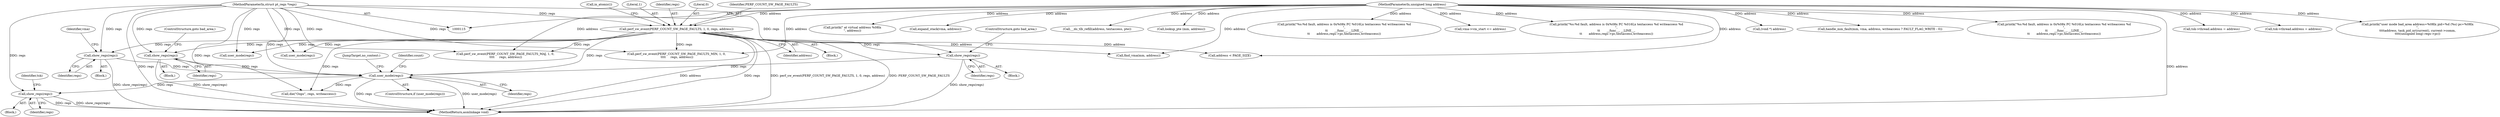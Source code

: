 digraph "0_linux_a8b0ca17b80e92faab46ee7179ba9e99ccb61233_30@pointer" {
"1000378" [label="(Call,show_regs(regs))"];
"1000350" [label="(Call,user_mode(regs))"];
"1000227" [label="(Call,show_regs(regs))"];
"1000136" [label="(Call,perf_sw_event(PERF_COUNT_SW_PAGE_FAULTS, 1, 0, regs, address))"];
"1000116" [label="(MethodParameterIn,struct pt_regs *regs)"];
"1000119" [label="(MethodParameterIn,unsigned long address)"];
"1000205" [label="(Call,show_regs(regs))"];
"1000174" [label="(Call,show_regs(regs))"];
"1000423" [label="(JumpTarget,no_context:)"];
"1000217" [label="(Call,printk(\"%s:%d fault, address is 0x%08x PC %016Lx textaccess %d writeaccess %d\n\",\n\t\t       __func__, __LINE__,\n\t\t       address,regs->pc,textaccess,writeaccess))"];
"1000119" [label="(MethodParameterIn,unsigned long address)"];
"1000507" [label="(MethodReturn,asmlinkage void)"];
"1000382" [label="(Identifier,tsk)"];
"1000138" [label="(Literal,1)"];
"1000116" [label="(MethodParameterIn,struct pt_regs *regs)"];
"1000302" [label="(Call,perf_sw_event(PERF_COUNT_SW_PAGE_FAULTS_MAJ, 1, 0,\n \t\t\t\t     regs, address))"];
"1000478" [label="(Call,tsk->thread.address = address)"];
"1000161" [label="(Block,)"];
"1000378" [label="(Call,show_regs(regs))"];
"1000386" [label="(Call,tsk->thread.address = address)"];
"1000365" [label="(Call,printk(\"user mode bad_area address=%08lx pid=%d (%s) pc=%08lx\n\",\n\t\t\t\taddress, task_pid_nr(current), current->comm,\n\t\t\t\t(unsigned long) regs->pc))"];
"1000175" [label="(Identifier,regs)"];
"1000155" [label="(Call,find_vma(mm, address))"];
"1000448" [label="(Call,printk(\" at virtual address %08lx\n\", address))"];
"1000176" [label="(ControlStructure,goto bad_area;)"];
"1000465" [label="(Call,user_mode(regs))"];
"1000214" [label="(Block,)"];
"1000211" [label="(Call,expand_stack(vma, address))"];
"1000136" [label="(Call,perf_sw_event(PERF_COUNT_SW_PAGE_FAULTS, 1, 0, regs, address))"];
"1000192" [label="(Block,)"];
"1000229" [label="(ControlStructure,goto bad_area;)"];
"1000444" [label="(Call,address < PAGE_SIZE)"];
"1000140" [label="(Identifier,regs)"];
"1000314" [label="(Call,perf_sw_event(PERF_COUNT_SW_PAGE_FAULTS_MIN, 1, 0,\n \t\t\t\t     regs, address))"];
"1000330" [label="(Call,__do_tlb_refill(address, textaccess, pte))"];
"1000205" [label="(Call,show_regs(regs))"];
"1000322" [label="(Call,lookup_pte (mm, address))"];
"1000206" [label="(Identifier,regs)"];
"1000174" [label="(Call,show_regs(regs))"];
"1000504" [label="(Call,user_mode(regs))"];
"1000350" [label="(Call,user_mode(regs))"];
"1000164" [label="(Call,printk(\"%s:%d fault, address is 0x%08x PC %016Lx textaccess %d writeaccess %d\n\",\n\t\t       __func__, __LINE__,\n\t\t       address,regs->pc,textaccess,writeaccess))"];
"1000178" [label="(Call,vma->vm_start <= address)"];
"1000195" [label="(Call,printk(\"%s:%d fault, address is 0x%08x PC %016Lx textaccess %d writeaccess %d\n\",\n\t\t       __func__, __LINE__,\n\t\t       address,regs->pc,textaccess,writeaccess))"];
"1000141" [label="(Identifier,address)"];
"1000349" [label="(ControlStructure,if (user_mode(regs)))"];
"1000208" [label="(Identifier,vma)"];
"1000227" [label="(Call,show_regs(regs))"];
"1000355" [label="(Identifier,count)"];
"1000379" [label="(Identifier,regs)"];
"1000414" [label="(Call,(void *) address)"];
"1000139" [label="(Literal,0)"];
"1000120" [label="(Block,)"];
"1000137" [label="(Identifier,PERF_COUNT_SW_PAGE_FAULTS)"];
"1000228" [label="(Identifier,regs)"];
"1000267" [label="(Call,handle_mm_fault(mm, vma, address, writeaccess ? FAULT_FLAG_WRITE : 0))"];
"1000144" [label="(Call,in_atomic())"];
"1000351" [label="(Identifier,regs)"];
"1000362" [label="(Block,)"];
"1000451" [label="(Call,die(\"Oops\", regs, writeaccess))"];
"1000378" -> "1000362"  [label="AST: "];
"1000378" -> "1000379"  [label="CFG: "];
"1000379" -> "1000378"  [label="AST: "];
"1000382" -> "1000378"  [label="CFG: "];
"1000378" -> "1000507"  [label="DDG: regs"];
"1000378" -> "1000507"  [label="DDG: show_regs(regs)"];
"1000350" -> "1000378"  [label="DDG: regs"];
"1000116" -> "1000378"  [label="DDG: regs"];
"1000350" -> "1000349"  [label="AST: "];
"1000350" -> "1000351"  [label="CFG: "];
"1000351" -> "1000350"  [label="AST: "];
"1000355" -> "1000350"  [label="CFG: "];
"1000423" -> "1000350"  [label="CFG: "];
"1000350" -> "1000507"  [label="DDG: regs"];
"1000350" -> "1000507"  [label="DDG: user_mode(regs)"];
"1000227" -> "1000350"  [label="DDG: regs"];
"1000205" -> "1000350"  [label="DDG: regs"];
"1000136" -> "1000350"  [label="DDG: regs"];
"1000174" -> "1000350"  [label="DDG: regs"];
"1000116" -> "1000350"  [label="DDG: regs"];
"1000350" -> "1000451"  [label="DDG: regs"];
"1000227" -> "1000214"  [label="AST: "];
"1000227" -> "1000228"  [label="CFG: "];
"1000228" -> "1000227"  [label="AST: "];
"1000229" -> "1000227"  [label="CFG: "];
"1000227" -> "1000507"  [label="DDG: show_regs(regs)"];
"1000136" -> "1000227"  [label="DDG: regs"];
"1000116" -> "1000227"  [label="DDG: regs"];
"1000136" -> "1000120"  [label="AST: "];
"1000136" -> "1000141"  [label="CFG: "];
"1000137" -> "1000136"  [label="AST: "];
"1000138" -> "1000136"  [label="AST: "];
"1000139" -> "1000136"  [label="AST: "];
"1000140" -> "1000136"  [label="AST: "];
"1000141" -> "1000136"  [label="AST: "];
"1000144" -> "1000136"  [label="CFG: "];
"1000136" -> "1000507"  [label="DDG: address"];
"1000136" -> "1000507"  [label="DDG: regs"];
"1000136" -> "1000507"  [label="DDG: perf_sw_event(PERF_COUNT_SW_PAGE_FAULTS, 1, 0, regs, address)"];
"1000136" -> "1000507"  [label="DDG: PERF_COUNT_SW_PAGE_FAULTS"];
"1000116" -> "1000136"  [label="DDG: regs"];
"1000119" -> "1000136"  [label="DDG: address"];
"1000136" -> "1000155"  [label="DDG: address"];
"1000136" -> "1000174"  [label="DDG: regs"];
"1000136" -> "1000205"  [label="DDG: regs"];
"1000136" -> "1000302"  [label="DDG: regs"];
"1000136" -> "1000314"  [label="DDG: regs"];
"1000136" -> "1000444"  [label="DDG: address"];
"1000136" -> "1000451"  [label="DDG: regs"];
"1000136" -> "1000465"  [label="DDG: regs"];
"1000136" -> "1000504"  [label="DDG: regs"];
"1000116" -> "1000115"  [label="AST: "];
"1000116" -> "1000507"  [label="DDG: regs"];
"1000116" -> "1000174"  [label="DDG: regs"];
"1000116" -> "1000205"  [label="DDG: regs"];
"1000116" -> "1000302"  [label="DDG: regs"];
"1000116" -> "1000314"  [label="DDG: regs"];
"1000116" -> "1000451"  [label="DDG: regs"];
"1000116" -> "1000465"  [label="DDG: regs"];
"1000116" -> "1000504"  [label="DDG: regs"];
"1000119" -> "1000115"  [label="AST: "];
"1000119" -> "1000507"  [label="DDG: address"];
"1000119" -> "1000155"  [label="DDG: address"];
"1000119" -> "1000164"  [label="DDG: address"];
"1000119" -> "1000178"  [label="DDG: address"];
"1000119" -> "1000195"  [label="DDG: address"];
"1000119" -> "1000211"  [label="DDG: address"];
"1000119" -> "1000217"  [label="DDG: address"];
"1000119" -> "1000267"  [label="DDG: address"];
"1000119" -> "1000302"  [label="DDG: address"];
"1000119" -> "1000314"  [label="DDG: address"];
"1000119" -> "1000322"  [label="DDG: address"];
"1000119" -> "1000330"  [label="DDG: address"];
"1000119" -> "1000365"  [label="DDG: address"];
"1000119" -> "1000386"  [label="DDG: address"];
"1000119" -> "1000414"  [label="DDG: address"];
"1000119" -> "1000444"  [label="DDG: address"];
"1000119" -> "1000448"  [label="DDG: address"];
"1000119" -> "1000478"  [label="DDG: address"];
"1000205" -> "1000192"  [label="AST: "];
"1000205" -> "1000206"  [label="CFG: "];
"1000206" -> "1000205"  [label="AST: "];
"1000208" -> "1000205"  [label="CFG: "];
"1000205" -> "1000507"  [label="DDG: show_regs(regs)"];
"1000174" -> "1000161"  [label="AST: "];
"1000174" -> "1000175"  [label="CFG: "];
"1000175" -> "1000174"  [label="AST: "];
"1000176" -> "1000174"  [label="CFG: "];
"1000174" -> "1000507"  [label="DDG: show_regs(regs)"];
}

